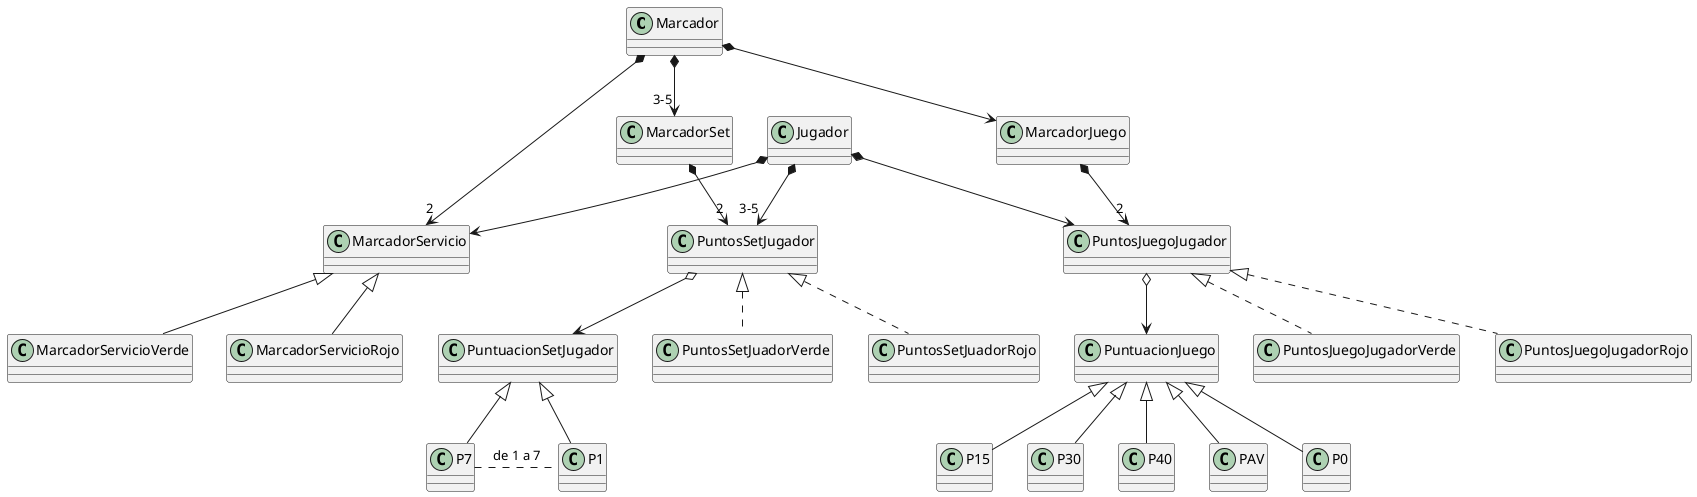 @startuml

class Marcador
class MarcadorSet
class MarcadorJuego
class MarcadorServicio

class PuntosSetJugador
class PuntosSetJuadorVerde
class PuntosSetJuadorRojo
class PuntosJuegoJugador
class PuntosJuegoJugadorVerde
class PuntosJuegoJugadorRojo

class PuntuacionJuego
class P0
class P15
class P30
class P40
class PAV

class Jugador

Marcador *--> "3-5" MarcadorSet
MarcadorSet *--> "2" PuntosSetJugador
PuntosSetJuadorVerde .up.|> PuntosSetJugador
PuntosSetJuadorRojo .up.|> PuntosSetJugador

Marcador *--> MarcadorJuego
MarcadorJuego *--> "2" PuntosJuegoJugador
PuntosJuegoJugadorVerde .up.|> PuntosJuegoJugador
PuntosJuegoJugadorRojo .up.|> PuntosJuegoJugador

PuntosJuegoJugador o-down-> PuntuacionJuego
P0 -up-|> PuntuacionJuego
P15 -up-|> PuntuacionJuego
P30 -up-|> PuntuacionJuego
P40 -up-|> PuntuacionJuego
PAV -up-|> PuntuacionJuego

PuntosSetJugador o-down-> PuntuacionSetJugador
P1 -up-|> PuntuacionSetJugador
P7 -up-|> PuntuacionSetJugador
P1 .left. P7 : de 1 a 7


Marcador *--> "2" MarcadorServicio
MarcadorServicioVerde -up-|> MarcadorServicio
MarcadorServicioRojo -up-|> MarcadorServicio

Jugador *--> PuntosJuegoJugador
Jugador *--> "3-5" PuntosSetJugador
Jugador *--> MarcadorServicio

@enduml
